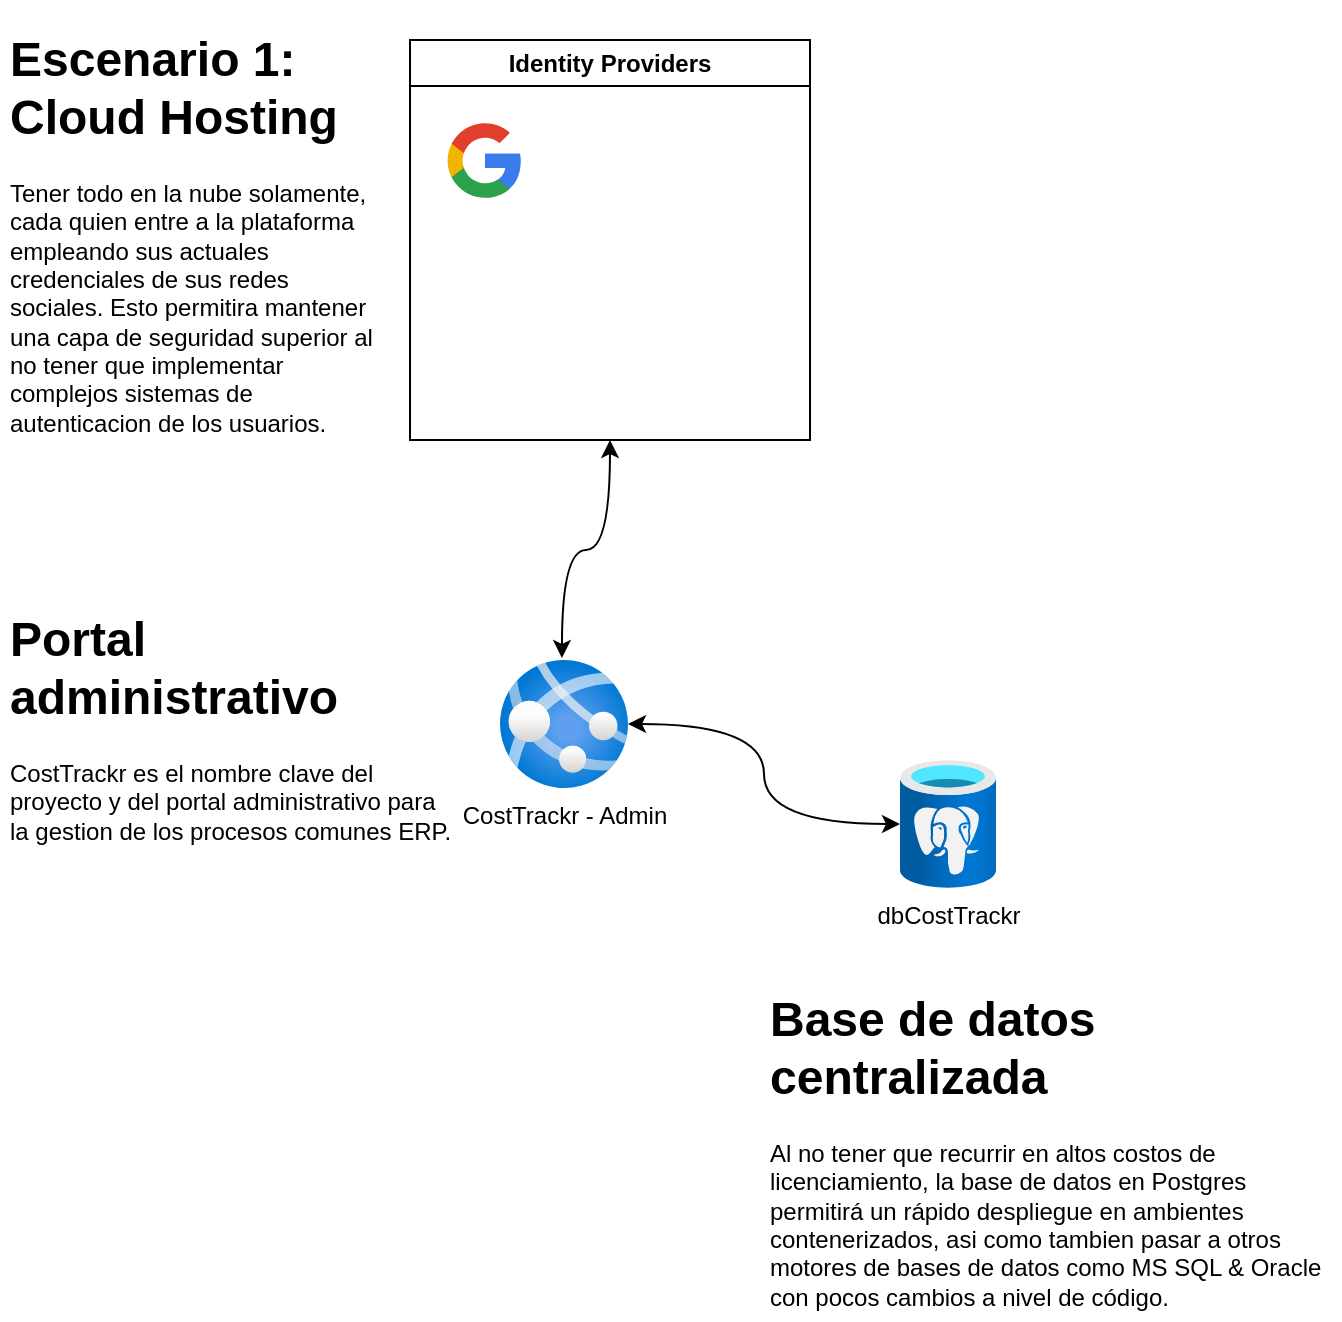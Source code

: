 <mxfile version="22.1.17" type="device" pages="3">
  <diagram name="Alto nivel 1" id="QOwvAshCNw6KJFEe94Fh">
    <mxGraphModel dx="1434" dy="788" grid="1" gridSize="10" guides="1" tooltips="1" connect="1" arrows="1" fold="1" page="1" pageScale="1" pageWidth="850" pageHeight="1100" math="0" shadow="0">
      <root>
        <mxCell id="0" />
        <mxCell id="1" parent="0" />
        <mxCell id="EJrhcuu_lTTGbEYJ--3x-2" style="edgeStyle=orthogonalEdgeStyle;rounded=0;orthogonalLoop=1;jettySize=auto;html=1;curved=1;startArrow=classic;startFill=1;" edge="1" parent="1" source="3FAK0_pdbmqBc82ofbws-1" target="EJrhcuu_lTTGbEYJ--3x-1">
          <mxGeometry relative="1" as="geometry" />
        </mxCell>
        <mxCell id="3FAK0_pdbmqBc82ofbws-1" value="CostTrackr - Admin" style="image;aspect=fixed;html=1;points=[];align=center;fontSize=12;image=img/lib/azure2/app_services/App_Services.svg;" parent="1" vertex="1">
          <mxGeometry x="270" y="350" width="64" height="64" as="geometry" />
        </mxCell>
        <mxCell id="EJrhcuu_lTTGbEYJ--3x-1" value="dbCostTrackr" style="image;aspect=fixed;html=1;points=[];align=center;fontSize=12;image=img/lib/azure2/databases/Azure_Database_PostgreSQL_Server.svg;" vertex="1" parent="1">
          <mxGeometry x="470" y="400" width="48" height="64" as="geometry" />
        </mxCell>
        <mxCell id="EJrhcuu_lTTGbEYJ--3x-7" value="Identity Providers" style="swimlane;whiteSpace=wrap;html=1;" vertex="1" parent="1">
          <mxGeometry x="225" y="40" width="200" height="200" as="geometry" />
        </mxCell>
        <mxCell id="EJrhcuu_lTTGbEYJ--3x-8" value="" style="dashed=0;outlineConnect=0;html=1;align=center;labelPosition=center;verticalLabelPosition=bottom;verticalAlign=top;shape=mxgraph.weblogos.google" vertex="1" parent="EJrhcuu_lTTGbEYJ--3x-7">
          <mxGeometry x="18" y="40" width="37.58" height="40" as="geometry" />
        </mxCell>
        <mxCell id="EJrhcuu_lTTGbEYJ--3x-9" value="" style="shape=image;html=1;verticalAlign=top;verticalLabelPosition=bottom;labelBackgroundColor=#ffffff;imageAspect=0;aspect=fixed;image=https://cdn3.iconfinder.com/data/icons/social-media-2068/64/_windows-128.png" vertex="1" parent="EJrhcuu_lTTGbEYJ--3x-7">
          <mxGeometry x="85" y="40" width="40" height="40" as="geometry" />
        </mxCell>
        <mxCell id="EJrhcuu_lTTGbEYJ--3x-10" value="" style="shape=image;html=1;verticalAlign=top;verticalLabelPosition=bottom;labelBackgroundColor=#ffffff;imageAspect=0;aspect=fixed;image=https://cdn3.iconfinder.com/data/icons/2018-social-media-logotypes/1000/2018_social_media_popular_app_logo_facebook-128.png" vertex="1" parent="EJrhcuu_lTTGbEYJ--3x-7">
          <mxGeometry x="145" y="35" width="50" height="50" as="geometry" />
        </mxCell>
        <mxCell id="EJrhcuu_lTTGbEYJ--3x-11" value="" style="shape=image;html=1;verticalAlign=top;verticalLabelPosition=bottom;labelBackgroundColor=#ffffff;imageAspect=0;aspect=fixed;image=https://cdn2.iconfinder.com/data/icons/social-media-2285/512/1_Linkedin_unofficial_colored_svg-128.png" vertex="1" parent="EJrhcuu_lTTGbEYJ--3x-7">
          <mxGeometry x="16.79" y="110" width="40" height="40" as="geometry" />
        </mxCell>
        <mxCell id="EJrhcuu_lTTGbEYJ--3x-12" style="edgeStyle=orthogonalEdgeStyle;rounded=0;orthogonalLoop=1;jettySize=auto;html=1;entryX=0.484;entryY=-0.016;entryDx=0;entryDy=0;entryPerimeter=0;curved=1;startArrow=classic;startFill=1;" edge="1" parent="1" source="EJrhcuu_lTTGbEYJ--3x-7" target="3FAK0_pdbmqBc82ofbws-1">
          <mxGeometry relative="1" as="geometry" />
        </mxCell>
        <mxCell id="EJrhcuu_lTTGbEYJ--3x-14" value="&lt;h1&gt;Escenario 1: Cloud Hosting&lt;/h1&gt;&lt;p&gt;Tener todo en la nube solamente, cada quien entre a la plataforma empleando sus actuales credenciales de sus redes sociales. Esto permitira mantener una capa de seguridad superior al no tener que implementar complejos sistemas de autenticacion de los usuarios.&lt;/p&gt;" style="text;html=1;strokeColor=none;fillColor=none;spacing=5;spacingTop=-20;whiteSpace=wrap;overflow=hidden;rounded=0;" vertex="1" parent="1">
          <mxGeometry x="20" y="30" width="190" height="220" as="geometry" />
        </mxCell>
        <mxCell id="EJrhcuu_lTTGbEYJ--3x-15" value="&lt;h1&gt;Base de datos centralizada&lt;/h1&gt;&lt;p&gt;Al no tener que recurrir en altos costos de licenciamiento, la base de datos en Postgres permitirá un rápido despliegue en ambientes contenerizados, asi como tambien pasar a otros motores de bases de datos como MS SQL &amp;amp; Oracle con pocos cambios a nivel de código.&amp;nbsp;&lt;/p&gt;" style="text;html=1;strokeColor=none;fillColor=none;spacing=5;spacingTop=-20;whiteSpace=wrap;overflow=hidden;rounded=0;" vertex="1" parent="1">
          <mxGeometry x="400" y="510" width="290" height="170" as="geometry" />
        </mxCell>
        <mxCell id="EJrhcuu_lTTGbEYJ--3x-18" value="&lt;h1&gt;Portal administrativo&lt;/h1&gt;&lt;p&gt;CostTrackr es el nombre clave del proyecto y del portal administrativo para la gestion de los procesos comunes ERP.&lt;/p&gt;" style="text;html=1;strokeColor=none;fillColor=none;spacing=5;spacingTop=-20;whiteSpace=wrap;overflow=hidden;rounded=0;" vertex="1" parent="1">
          <mxGeometry x="20" y="320" width="230" height="170" as="geometry" />
        </mxCell>
      </root>
    </mxGraphModel>
  </diagram>
  <diagram name="Alto nivel 2" id="R1U9hXK_b5MNfPagkvXg">
    <mxGraphModel dx="1434" dy="788" grid="1" gridSize="10" guides="1" tooltips="1" connect="1" arrows="1" fold="1" page="1" pageScale="1" pageWidth="850" pageHeight="1100" math="0" shadow="0">
      <root>
        <mxCell id="ZD2-7gxJTRnpg8OXFp-J-0" />
        <mxCell id="ZD2-7gxJTRnpg8OXFp-J-1" parent="ZD2-7gxJTRnpg8OXFp-J-0" />
        <mxCell id="ZD2-7gxJTRnpg8OXFp-J-2" style="edgeStyle=orthogonalEdgeStyle;rounded=0;orthogonalLoop=1;jettySize=auto;html=1;curved=1;startArrow=classic;startFill=1;" edge="1" parent="ZD2-7gxJTRnpg8OXFp-J-1" source="ZD2-7gxJTRnpg8OXFp-J-3" target="ZD2-7gxJTRnpg8OXFp-J-5">
          <mxGeometry relative="1" as="geometry" />
        </mxCell>
        <mxCell id="ZD2-7gxJTRnpg8OXFp-J-3" value="CostTrackr - Admin" style="image;aspect=fixed;html=1;points=[];align=center;fontSize=12;image=img/lib/azure2/app_services/App_Services.svg;" vertex="1" parent="ZD2-7gxJTRnpg8OXFp-J-1">
          <mxGeometry x="270" y="350" width="64" height="64" as="geometry" />
        </mxCell>
        <mxCell id="ZD2-7gxJTRnpg8OXFp-J-5" value="dbCostTrackr" style="image;aspect=fixed;html=1;points=[];align=center;fontSize=12;image=img/lib/azure2/databases/Azure_Database_PostgreSQL_Server.svg;" vertex="1" parent="ZD2-7gxJTRnpg8OXFp-J-1">
          <mxGeometry x="470" y="400" width="48" height="64" as="geometry" />
        </mxCell>
        <mxCell id="ZD2-7gxJTRnpg8OXFp-J-13" value="&lt;h1&gt;Escenario 2: Self Hosting&lt;/h1&gt;&lt;p&gt;Que la empresa-cliente descargue e instale todo como le de la gana. Los aspectos de seguridad pertinentes seran responsabilidad del cliente. Sera todo alojado a traves de docker en un computador separado, a manera de servidor, de preferencia un mini-pc provisto por mi o comprados por ellos con las características minimas recomendadas.&lt;/p&gt;" style="text;html=1;strokeColor=none;fillColor=none;spacing=5;spacingTop=-20;whiteSpace=wrap;overflow=hidden;rounded=0;" vertex="1" parent="ZD2-7gxJTRnpg8OXFp-J-1">
          <mxGeometry x="160" y="70" width="340" height="143" as="geometry" />
        </mxCell>
        <mxCell id="ZD2-7gxJTRnpg8OXFp-J-14" value="&lt;h1&gt;Base de datos centralizada&lt;/h1&gt;&lt;p&gt;Al no tener que recurrir en altos costos de licenciamiento, la base de datos en Postgres permitirá un rápido despliegue en ambientes contenerizados, asi como tambien pasar a otros motores de bases de datos como MS SQL &amp;amp; Oracle con pocos cambios a nivel de código.&amp;nbsp;&lt;/p&gt;" style="text;html=1;strokeColor=none;fillColor=none;spacing=5;spacingTop=-20;whiteSpace=wrap;overflow=hidden;rounded=0;" vertex="1" parent="ZD2-7gxJTRnpg8OXFp-J-1">
          <mxGeometry x="400" y="510" width="290" height="170" as="geometry" />
        </mxCell>
        <mxCell id="ZD2-7gxJTRnpg8OXFp-J-16" value="&lt;h1&gt;Portal administrativo&lt;/h1&gt;&lt;p&gt;CostTrackr es el nombre clave del proyecto y del portal administrativo para la gestion de los procesos comunes ERP.&lt;/p&gt;" style="text;html=1;strokeColor=none;fillColor=none;spacing=5;spacingTop=-20;whiteSpace=wrap;overflow=hidden;rounded=0;" vertex="1" parent="ZD2-7gxJTRnpg8OXFp-J-1">
          <mxGeometry x="20" y="320" width="230" height="170" as="geometry" />
        </mxCell>
        <mxCell id="9YrtDdUvYOwmdMfusR9P-0" value="&lt;h1&gt;Server Specs&lt;/h1&gt;&lt;p&gt;Minimo recomendable: 16GB de RAM, CPU Intel de 11va generacion o superior, 256 GB de almacenamiento SSD o superior, Tarjeta de red 1Gbps o superior.&lt;/p&gt;" style="text;html=1;strokeColor=none;fillColor=none;spacing=5;spacingTop=-20;whiteSpace=wrap;overflow=hidden;rounded=0;" vertex="1" parent="ZD2-7gxJTRnpg8OXFp-J-1">
          <mxGeometry x="560" y="240" width="240" height="143" as="geometry" />
        </mxCell>
      </root>
    </mxGraphModel>
  </diagram>
  <diagram id="j8IG_koFH8kHWalYT82u" name="Admin - Granulado">
    <mxGraphModel dx="1434" dy="788" grid="1" gridSize="10" guides="1" tooltips="1" connect="1" arrows="1" fold="1" page="1" pageScale="1" pageWidth="850" pageHeight="1100" math="0" shadow="0">
      <root>
        <mxCell id="0" />
        <mxCell id="1" parent="0" />
        <mxCell id="UgpRnadsdWjxiKwJwK6g-2" value="CostTrackr - Core" style="swimlane;whiteSpace=wrap;html=1;" vertex="1" parent="1">
          <mxGeometry x="70" y="70" width="420" height="280" as="geometry" />
        </mxCell>
        <mxCell id="UgpRnadsdWjxiKwJwK6g-1" value="Reglas de negocio" style="image;aspect=fixed;html=1;points=[];align=center;fontSize=12;image=img/lib/azure2/integration/App_Configuration.svg;" vertex="1" parent="UgpRnadsdWjxiKwJwK6g-2">
          <mxGeometry x="40" y="160" width="64" height="68" as="geometry" />
        </mxCell>
        <mxCell id="UgpRnadsdWjxiKwJwK6g-3" value="Acceso a datos" style="image;aspect=fixed;html=1;points=[];align=center;fontSize=12;image=img/lib/azure2/integration/App_Configuration.svg;" vertex="1" parent="UgpRnadsdWjxiKwJwK6g-2">
          <mxGeometry x="170" y="40" width="64" height="68" as="geometry" />
        </mxCell>
        <mxCell id="UgpRnadsdWjxiKwJwK6g-4" value="ASP.NET MVC / WebApi" style="image;aspect=fixed;html=1;points=[];align=center;fontSize=12;image=img/lib/azure2/app_services/App_Services.svg;" vertex="1" parent="UgpRnadsdWjxiKwJwK6g-2">
          <mxGeometry x="40" y="40" width="64" height="64" as="geometry" />
        </mxCell>
        <mxCell id="UgpRnadsdWjxiKwJwK6g-5" value="Gestor de reportes" style="image;aspect=fixed;html=1;points=[];align=center;fontSize=12;image=img/lib/azure2/integration/App_Configuration.svg;" vertex="1" parent="UgpRnadsdWjxiKwJwK6g-2">
          <mxGeometry x="170" y="160" width="64" height="68" as="geometry" />
        </mxCell>
        <mxCell id="UgpRnadsdWjxiKwJwK6g-6" value="Gestor de auditoria" style="image;aspect=fixed;html=1;points=[];align=center;fontSize=12;image=img/lib/azure2/integration/App_Configuration.svg;" vertex="1" parent="UgpRnadsdWjxiKwJwK6g-2">
          <mxGeometry x="300" y="40" width="64" height="68" as="geometry" />
        </mxCell>
        <mxCell id="UgpRnadsdWjxiKwJwK6g-7" value="Gestor de archivos" style="image;aspect=fixed;html=1;points=[];align=center;fontSize=12;image=img/lib/azure2/integration/App_Configuration.svg;" vertex="1" parent="UgpRnadsdWjxiKwJwK6g-2">
          <mxGeometry x="290" y="160" width="64" height="68" as="geometry" />
        </mxCell>
        <mxCell id="zp4Aq0fmerfITg_9EUUd-1" value="CostTrackr - Web" style="swimlane;whiteSpace=wrap;html=1;" vertex="1" parent="1">
          <mxGeometry x="70" y="410" width="650" height="380" as="geometry" />
        </mxCell>
        <mxCell id="zp4Aq0fmerfITg_9EUUd-2" value="Clientes" style="image;aspect=fixed;perimeter=ellipsePerimeter;html=1;align=center;shadow=0;dashed=0;fontColor=#4277BB;labelBackgroundColor=default;fontSize=12;spacingTop=3;image=img/lib/ibm/management/process_management.svg;" vertex="1" parent="zp4Aq0fmerfITg_9EUUd-1">
          <mxGeometry x="40" y="40" width="60" height="60" as="geometry" />
        </mxCell>
        <mxCell id="zp4Aq0fmerfITg_9EUUd-3" value="Tipos de clientes" style="image;aspect=fixed;perimeter=ellipsePerimeter;html=1;align=center;shadow=0;dashed=0;fontColor=#4277BB;labelBackgroundColor=default;fontSize=12;spacingTop=3;image=img/lib/ibm/management/process_management.svg;" vertex="1" parent="zp4Aq0fmerfITg_9EUUd-1">
          <mxGeometry x="140" y="40" width="60" height="60" as="geometry" />
        </mxCell>
        <mxCell id="zp4Aq0fmerfITg_9EUUd-4" value="Tipo de productos" style="image;aspect=fixed;perimeter=ellipsePerimeter;html=1;align=center;shadow=0;dashed=0;fontColor=#4277BB;labelBackgroundColor=default;fontSize=12;spacingTop=3;image=img/lib/ibm/management/process_management.svg;" vertex="1" parent="zp4Aq0fmerfITg_9EUUd-1">
          <mxGeometry x="250" y="40" width="60" height="60" as="geometry" />
        </mxCell>
        <mxCell id="zp4Aq0fmerfITg_9EUUd-5" value="Productos" style="image;aspect=fixed;perimeter=ellipsePerimeter;html=1;align=center;shadow=0;dashed=0;fontColor=#4277BB;labelBackgroundColor=default;fontSize=12;spacingTop=3;image=img/lib/ibm/management/process_management.svg;" vertex="1" parent="zp4Aq0fmerfITg_9EUUd-1">
          <mxGeometry x="350" y="40" width="60" height="60" as="geometry" />
        </mxCell>
        <mxCell id="zp4Aq0fmerfITg_9EUUd-6" value="Proveedores" style="image;aspect=fixed;perimeter=ellipsePerimeter;html=1;align=center;shadow=0;dashed=0;fontColor=#4277BB;labelBackgroundColor=default;fontSize=12;spacingTop=3;image=img/lib/ibm/management/process_management.svg;" vertex="1" parent="zp4Aq0fmerfITg_9EUUd-1">
          <mxGeometry x="450" y="40" width="60" height="60" as="geometry" />
        </mxCell>
        <mxCell id="zp4Aq0fmerfITg_9EUUd-7" value="Tipo de proveedores" style="image;aspect=fixed;perimeter=ellipsePerimeter;html=1;align=center;shadow=0;dashed=0;fontColor=#4277BB;labelBackgroundColor=default;fontSize=12;spacingTop=3;image=img/lib/ibm/management/process_management.svg;" vertex="1" parent="zp4Aq0fmerfITg_9EUUd-1">
          <mxGeometry x="550" y="40" width="60" height="60" as="geometry" />
        </mxCell>
        <mxCell id="zp4Aq0fmerfITg_9EUUd-8" value="Ordenes de compra" style="image;aspect=fixed;perimeter=ellipsePerimeter;html=1;align=center;shadow=0;dashed=0;fontColor=#4277BB;labelBackgroundColor=default;fontSize=12;spacingTop=3;image=img/lib/ibm/management/process_management.svg;" vertex="1" parent="zp4Aq0fmerfITg_9EUUd-1">
          <mxGeometry x="40" y="150" width="60" height="60" as="geometry" />
        </mxCell>
        <mxCell id="zp4Aq0fmerfITg_9EUUd-9" value="Ordenes de venta" style="image;aspect=fixed;perimeter=ellipsePerimeter;html=1;align=center;shadow=0;dashed=0;fontColor=#4277BB;labelBackgroundColor=default;fontSize=12;spacingTop=3;image=img/lib/ibm/management/process_management.svg;" vertex="1" parent="zp4Aq0fmerfITg_9EUUd-1">
          <mxGeometry x="450" y="150" width="60" height="60" as="geometry" />
        </mxCell>
        <mxCell id="zp4Aq0fmerfITg_9EUUd-11" value="Ofertas de venta" style="image;aspect=fixed;perimeter=ellipsePerimeter;html=1;align=center;shadow=0;dashed=0;fontColor=#4277BB;labelBackgroundColor=default;fontSize=12;spacingTop=3;image=img/lib/ibm/management/process_management.svg;" vertex="1" parent="zp4Aq0fmerfITg_9EUUd-1">
          <mxGeometry x="140" y="150" width="60" height="60" as="geometry" />
        </mxCell>
        <mxCell id="zp4Aq0fmerfITg_9EUUd-12" value="Usuarios" style="image;aspect=fixed;perimeter=ellipsePerimeter;html=1;align=center;shadow=0;dashed=0;fontColor=#4277BB;labelBackgroundColor=default;fontSize=12;spacingTop=3;image=img/lib/ibm/management/process_management.svg;" vertex="1" parent="zp4Aq0fmerfITg_9EUUd-1">
          <mxGeometry x="250" y="150" width="60" height="60" as="geometry" />
        </mxCell>
        <mxCell id="zp4Aq0fmerfITg_9EUUd-13" value="Roles de usuarios" style="image;aspect=fixed;perimeter=ellipsePerimeter;html=1;align=center;shadow=0;dashed=0;fontColor=#4277BB;labelBackgroundColor=default;fontSize=12;spacingTop=3;image=img/lib/ibm/management/process_management.svg;" vertex="1" parent="zp4Aq0fmerfITg_9EUUd-1">
          <mxGeometry x="350" y="150" width="60" height="60" as="geometry" />
        </mxCell>
        <mxCell id="zp4Aq0fmerfITg_9EUUd-14" value="Sucursales" style="image;aspect=fixed;perimeter=ellipsePerimeter;html=1;align=center;shadow=0;dashed=0;fontColor=#4277BB;labelBackgroundColor=default;fontSize=12;spacingTop=3;image=img/lib/ibm/management/process_management.svg;" vertex="1" parent="zp4Aq0fmerfITg_9EUUd-1">
          <mxGeometry x="550" y="150" width="60" height="60" as="geometry" />
        </mxCell>
        <mxCell id="zp4Aq0fmerfITg_9EUUd-15" value="Reportes" style="image;aspect=fixed;perimeter=ellipsePerimeter;html=1;align=center;shadow=0;dashed=0;fontColor=#4277BB;labelBackgroundColor=default;fontSize=12;spacingTop=3;image=img/lib/ibm/management/process_management.svg;" vertex="1" parent="zp4Aq0fmerfITg_9EUUd-1">
          <mxGeometry x="40" y="260" width="60" height="60" as="geometry" />
        </mxCell>
      </root>
    </mxGraphModel>
  </diagram>
</mxfile>

